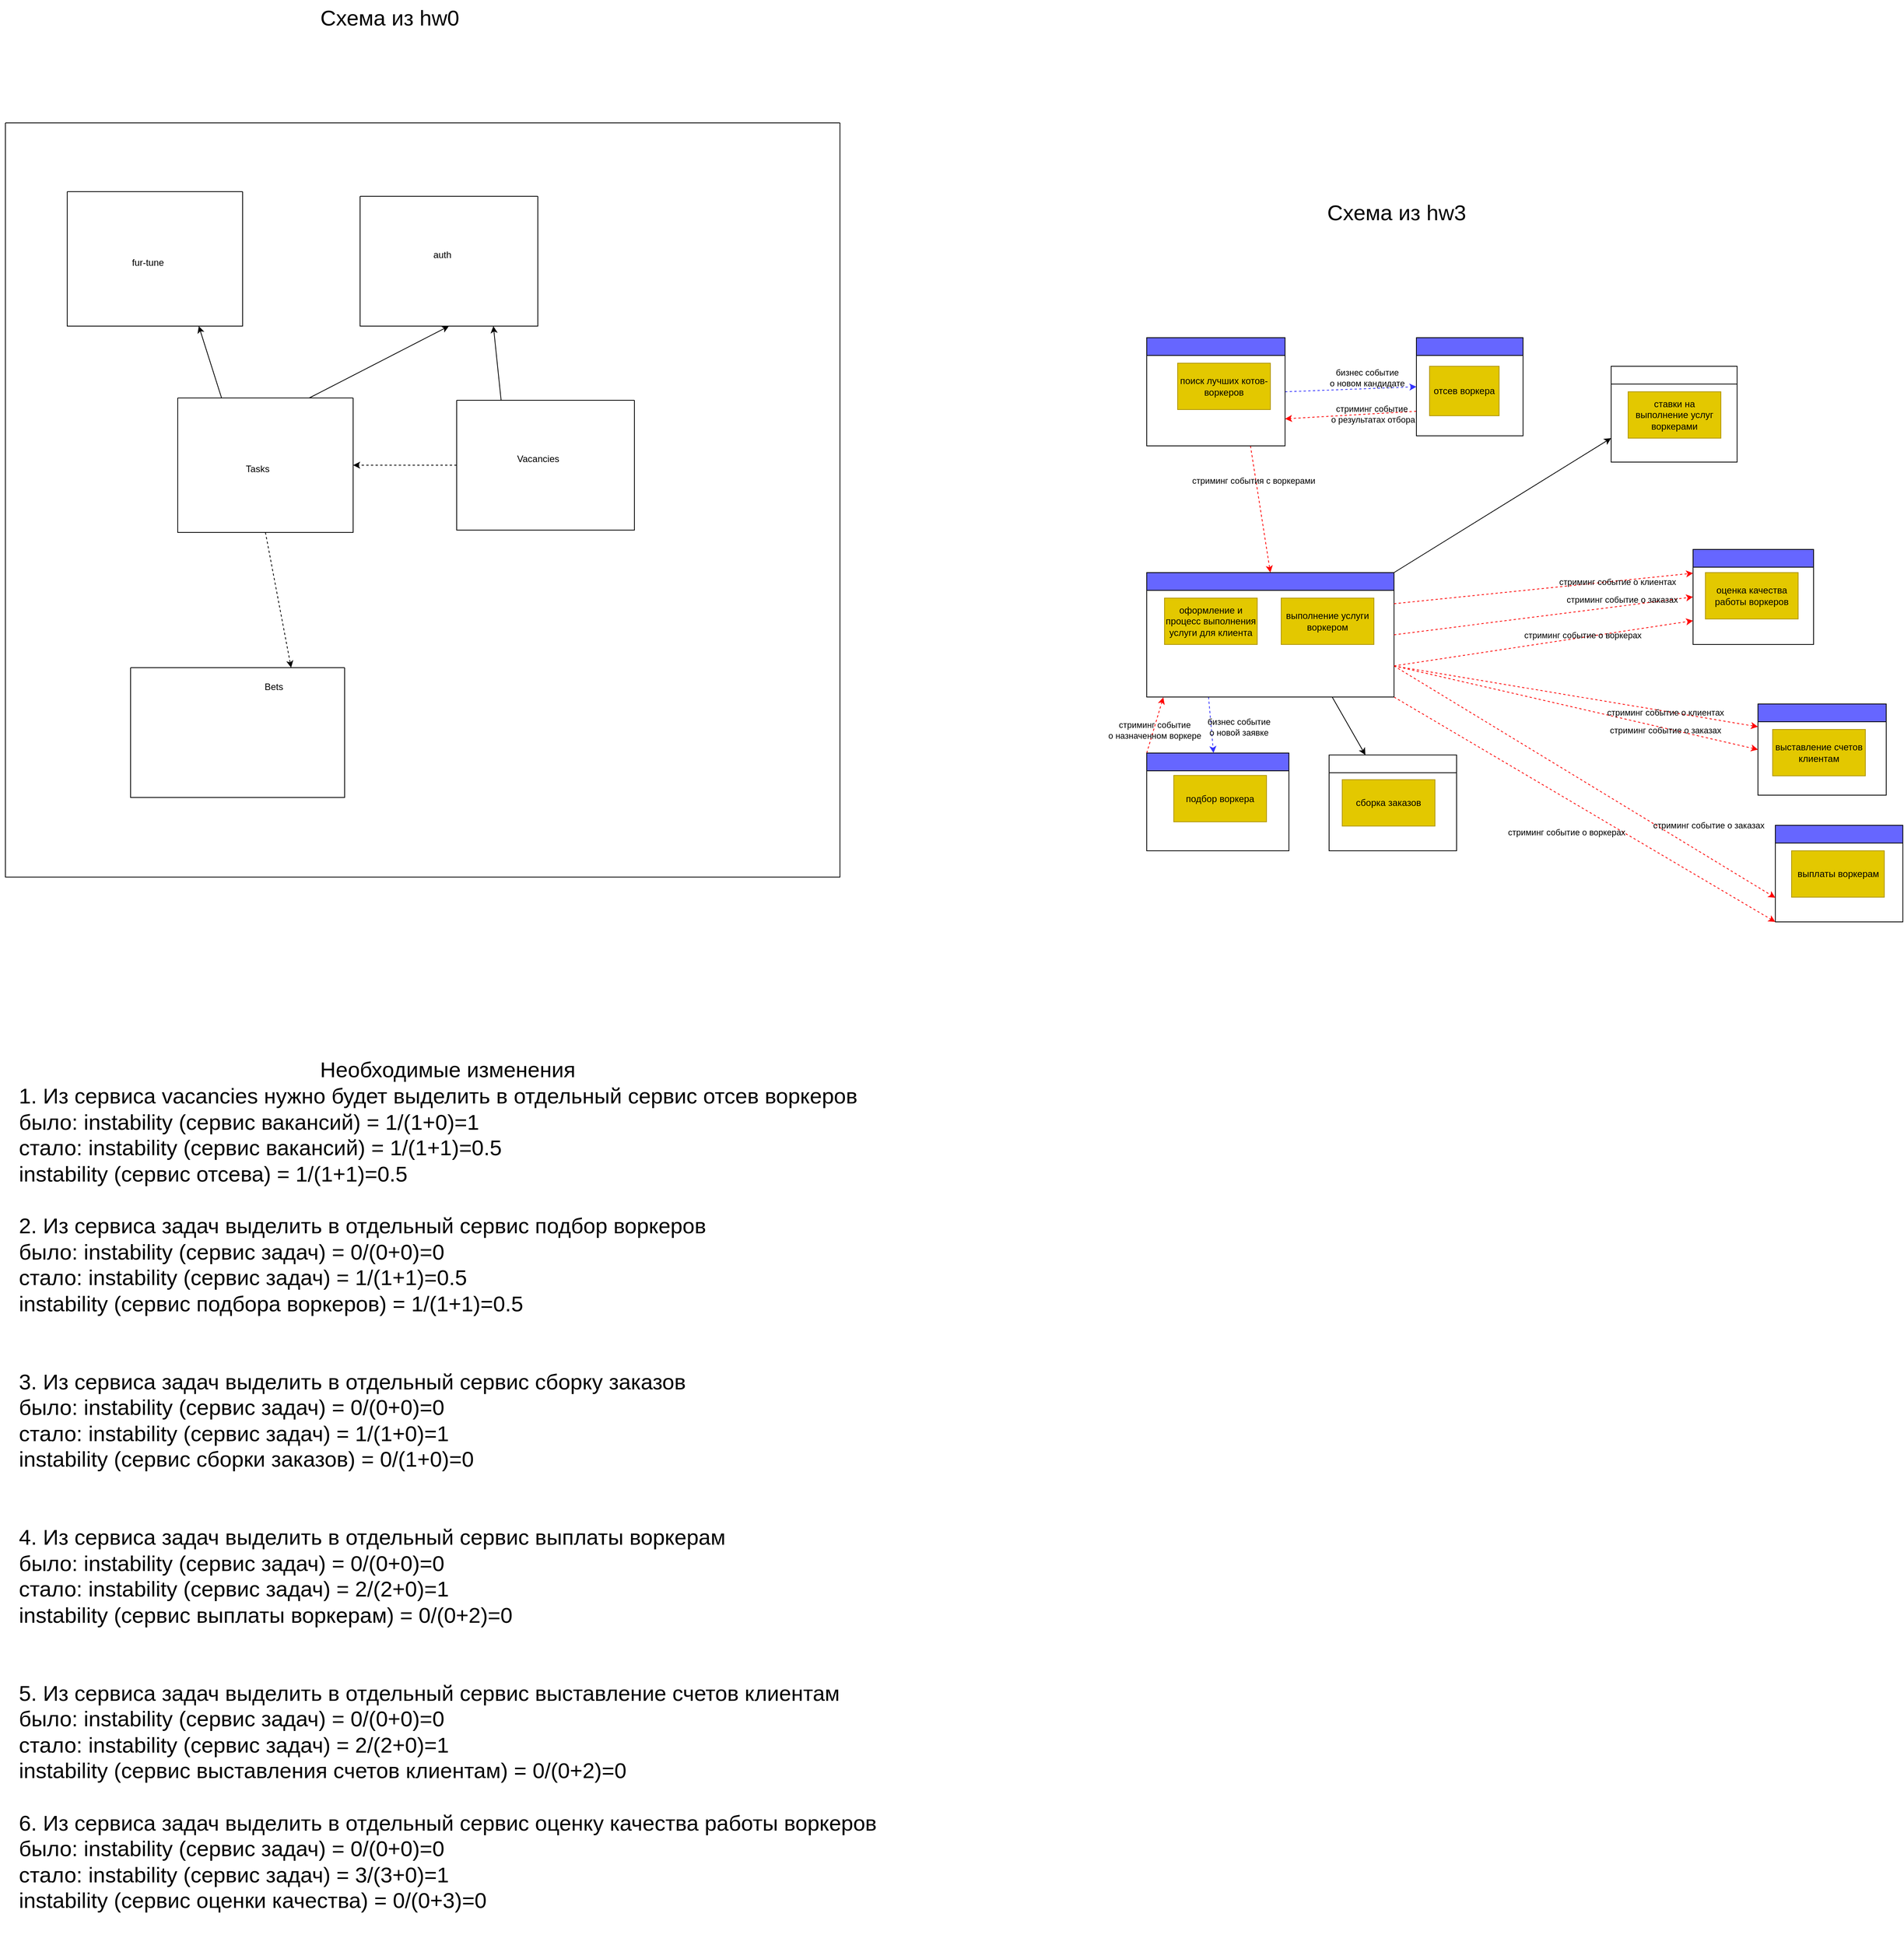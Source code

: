 <mxfile>
    <diagram id="jMDsNXws-JcLPn4I8f3B" name="Page-1">
        <mxGraphModel dx="3640" dy="1118" grid="0" gridSize="10" guides="1" tooltips="1" connect="1" arrows="1" fold="1" page="0" pageScale="1" pageWidth="827" pageHeight="1169" math="0" shadow="0">
            <root>
                <mxCell id="0"/>
                <mxCell id="1" parent="0"/>
                <mxCell id="31" value="" style="swimlane;whiteSpace=wrap;html=1;fontColor=#000000;fillColor=#6666FF;" vertex="1" parent="1">
                    <mxGeometry x="2919" y="1451" width="166" height="118" as="geometry"/>
                </mxCell>
                <mxCell id="32" value="выставление счетов клиентам" style="rounded=0;whiteSpace=wrap;html=1;fillColor=#e3c800;fontColor=#000000;strokeColor=#B09500;" vertex="1" parent="31">
                    <mxGeometry x="19" y="33" width="120" height="60" as="geometry"/>
                </mxCell>
                <mxCell id="33" value="" style="swimlane;whiteSpace=wrap;html=1;fontColor=#000000;fillColor=#6666FF;" vertex="1" parent="1">
                    <mxGeometry x="2941.5" y="1608" width="165" height="125" as="geometry"/>
                </mxCell>
                <mxCell id="34" value="выплаты воркерам" style="rounded=0;whiteSpace=wrap;html=1;fillColor=#e3c800;fontColor=#000000;strokeColor=#B09500;" vertex="1" parent="33">
                    <mxGeometry x="21" y="33" width="120" height="60" as="geometry"/>
                </mxCell>
                <mxCell id="35" value="" style="swimlane;whiteSpace=wrap;html=1;fontColor=#000000;fillColor=#FFFFFF;" vertex="1" parent="1">
                    <mxGeometry x="2729" y="1014" width="163" height="124" as="geometry"/>
                </mxCell>
                <mxCell id="36" value="ставки на выполнение услуг воркерами" style="rounded=0;whiteSpace=wrap;html=1;fillColor=#e3c800;fontColor=#000000;strokeColor=#B09500;" vertex="1" parent="35">
                    <mxGeometry x="22" y="33" width="120" height="60" as="geometry"/>
                </mxCell>
                <mxCell id="37" style="edgeStyle=none;html=1;exitX=0;exitY=0.75;exitDx=0;exitDy=0;entryX=1;entryY=0.75;entryDx=0;entryDy=0;dashed=1;strokeColor=#FF0000;fontSize=11;fontColor=#000000;" edge="1" parent="1" source="39" target="49">
                    <mxGeometry relative="1" as="geometry"/>
                </mxCell>
                <mxCell id="38" value="стриминг событие&lt;br&gt;&amp;nbsp;о результатах отбора" style="edgeLabel;html=1;align=center;verticalAlign=middle;resizable=0;points=[];fontSize=11;fontColor=#000000;labelBackgroundColor=none;" vertex="1" connectable="0" parent="37">
                    <mxGeometry x="-0.317" relative="1" as="geometry">
                        <mxPoint as="offset"/>
                    </mxGeometry>
                </mxCell>
                <mxCell id="39" value="" style="swimlane;whiteSpace=wrap;html=1;fontColor=#000000;fillColor=#6666FF;" vertex="1" parent="1">
                    <mxGeometry x="2477" y="977" width="138" height="127" as="geometry"/>
                </mxCell>
                <mxCell id="40" value="отсев воркера" style="rounded=0;whiteSpace=wrap;html=1;fillColor=#e3c800;fontColor=#000000;strokeColor=#B09500;" vertex="1" parent="39">
                    <mxGeometry x="17" y="37" width="90" height="64" as="geometry"/>
                </mxCell>
                <mxCell id="41" style="edgeStyle=none;html=1;exitX=0;exitY=0;exitDx=0;exitDy=0;dashed=1;strokeColor=#FF0000;fontSize=11;fontColor=#000000;" edge="1" parent="1" source="43">
                    <mxGeometry relative="1" as="geometry">
                        <mxPoint x="2149.474" y="1442.316" as="targetPoint"/>
                    </mxGeometry>
                </mxCell>
                <mxCell id="42" value="стриминг событие &lt;br&gt;о назначенном воркере" style="edgeLabel;html=1;align=center;verticalAlign=middle;resizable=0;points=[];fontSize=11;fontColor=#000000;labelBackgroundColor=none;" vertex="1" connectable="0" parent="41">
                    <mxGeometry x="-0.159" y="-1" relative="1" as="geometry">
                        <mxPoint as="offset"/>
                    </mxGeometry>
                </mxCell>
                <mxCell id="43" value="" style="swimlane;whiteSpace=wrap;html=1;fontColor=#000000;fillColor=#6666FF;" vertex="1" parent="1">
                    <mxGeometry x="2128" y="1514.5" width="184" height="126.5" as="geometry"/>
                </mxCell>
                <mxCell id="44" value="подбор воркера" style="rounded=0;whiteSpace=wrap;html=1;fillColor=#e3c800;fontColor=#000000;strokeColor=#B09500;" vertex="1" parent="43">
                    <mxGeometry x="35" y="29" width="120" height="60" as="geometry"/>
                </mxCell>
                <mxCell id="45" style="edgeStyle=none;html=1;exitX=1;exitY=0.5;exitDx=0;exitDy=0;entryX=0;entryY=0.5;entryDx=0;entryDy=0;strokeColor=#3333FF;fontSize=11;fontColor=#000000;dashed=1;" edge="1" parent="1" source="49" target="39">
                    <mxGeometry relative="1" as="geometry"/>
                </mxCell>
                <mxCell id="46" value="бизнес событие &lt;br&gt;о новом кандидате" style="edgeLabel;html=1;align=center;verticalAlign=middle;resizable=0;points=[];fontSize=11;fontColor=#000000;labelBackgroundColor=none;" vertex="1" connectable="0" parent="45">
                    <mxGeometry x="0.387" relative="1" as="geometry">
                        <mxPoint x="-12" y="-14" as="offset"/>
                    </mxGeometry>
                </mxCell>
                <mxCell id="47" style="edgeStyle=none;html=1;exitX=0.75;exitY=1;exitDx=0;exitDy=0;entryX=0.5;entryY=0;entryDx=0;entryDy=0;dashed=1;strokeColor=#FF0000;fontSize=11;fontColor=#000000;" edge="1" parent="1" source="49" target="68">
                    <mxGeometry relative="1" as="geometry"/>
                </mxCell>
                <mxCell id="48" value="стриминг события с воркерами" style="edgeLabel;html=1;align=center;verticalAlign=middle;resizable=0;points=[];fontSize=11;fontColor=#000000;labelBackgroundColor=none;" vertex="1" connectable="0" parent="47">
                    <mxGeometry x="-0.466" y="-3" relative="1" as="geometry">
                        <mxPoint as="offset"/>
                    </mxGeometry>
                </mxCell>
                <mxCell id="49" value="" style="swimlane;whiteSpace=wrap;html=1;fontColor=#000000;fillColor=#6666FF;" vertex="1" parent="1">
                    <mxGeometry x="2128" y="977" width="179" height="140" as="geometry"/>
                </mxCell>
                <mxCell id="50" value="поиск лучших котов-воркеров" style="rounded=0;whiteSpace=wrap;html=1;fillColor=#e3c800;fontColor=#000000;strokeColor=#B09500;" vertex="1" parent="49">
                    <mxGeometry x="40" y="33" width="120" height="60" as="geometry"/>
                </mxCell>
                <mxCell id="51" value="" style="swimlane;whiteSpace=wrap;html=1;fontColor=#000000;fillColor=#FFFFFF;" vertex="1" parent="1">
                    <mxGeometry x="2364" y="1517" width="165" height="124" as="geometry"/>
                </mxCell>
                <mxCell id="52" value="сборка заказов" style="rounded=0;whiteSpace=wrap;html=1;fillColor=#e3c800;fontColor=#000000;strokeColor=#B09500;" vertex="1" parent="51">
                    <mxGeometry x="17" y="32" width="120" height="60" as="geometry"/>
                </mxCell>
                <mxCell id="53" value="" style="swimlane;whiteSpace=wrap;html=1;fontColor=#000000;fillColor=#6666FF;" vertex="1" parent="1">
                    <mxGeometry x="2835" y="1251" width="156" height="123" as="geometry"/>
                </mxCell>
                <mxCell id="54" value="оценка качества работы воркеров" style="rounded=0;whiteSpace=wrap;html=1;fillColor=#e3c800;fontColor=#000000;strokeColor=#B09500;" vertex="1" parent="53">
                    <mxGeometry x="16" y="30" width="120" height="60" as="geometry"/>
                </mxCell>
                <mxCell id="55" style="edgeStyle=none;html=1;exitX=1;exitY=0.75;exitDx=0;exitDy=0;entryX=0;entryY=0.75;entryDx=0;entryDy=0;fontSize=11;fontColor=#000000;strokeColor=#FF0000;dashed=1;" edge="1" parent="1" source="68" target="33">
                    <mxGeometry relative="1" as="geometry"/>
                </mxCell>
                <mxCell id="56" value="стриминг событие о заказах" style="edgeLabel;html=1;align=center;verticalAlign=middle;resizable=0;points=[];fontSize=11;fontColor=#000000;labelBackgroundColor=none;" vertex="1" connectable="0" parent="55">
                    <mxGeometry x="0.61" y="-4" relative="1" as="geometry">
                        <mxPoint x="11" y="-39" as="offset"/>
                    </mxGeometry>
                </mxCell>
                <mxCell id="57" style="edgeStyle=none;html=1;exitX=1;exitY=0.75;exitDx=0;exitDy=0;entryX=0;entryY=0.5;entryDx=0;entryDy=0;dashed=1;strokeColor=#FF0000;fontSize=11;fontColor=#000000;" edge="1" parent="1" source="68" target="31">
                    <mxGeometry relative="1" as="geometry"/>
                </mxCell>
                <mxCell id="58" value="&lt;span style=&quot;color: rgba(0, 0, 0, 0); font-family: monospace; font-size: 0px; text-align: start;&quot;&gt;%3CmxGraphModel%3E%3Croot%3E%3CmxCell%20id%3D%220%22%2F%3E%3CmxCell%20id%3D%221%22%20parent%3D%220%22%2F%3E%3CmxCell%20id%3D%222%22%20value%3D%22%D1%81%D1%82%D1%80%D0%B8%D0%BC%D0%B8%D0%BD%D0%B3%20%D1%81%D0%BE%D0%B1%D1%8B%D1%82%D0%B8%D0%B5%20%D0%BE%20%D0%B7%D0%B0%D0%BA%D0%B0%D0%B7%D0%B0%D1%85%22%20style%3D%22edgeLabel%3Bhtml%3D1%3Balign%3Dcenter%3BverticalAlign%3Dmiddle%3Bresizable%3D0%3Bpoints%3D%5B%5D%3BfontSize%3D11%3BfontColor%3D%23000000%3BlabelBackgroundColor%3Dnone%3B%22%20vertex%3D%221%22%20connectable%3D%220%22%20parent%3D%221%22%3E%3CmxGeometry%20x%3D%22722.434%22%20y%3D%223339.975%22%20as%3D%22geometry%22%2F%3E%3C%2FmxCell%3E%3C%2Froot%3E%3C%2FmxGraphModel%3E&lt;/span&gt;" style="edgeLabel;html=1;align=center;verticalAlign=middle;resizable=0;points=[];fontSize=11;fontColor=#000000;" vertex="1" connectable="0" parent="57">
                    <mxGeometry x="0.707" y="2" relative="1" as="geometry">
                        <mxPoint as="offset"/>
                    </mxGeometry>
                </mxCell>
                <mxCell id="59" value="стриминг событие о заказах" style="edgeLabel;html=1;align=center;verticalAlign=middle;resizable=0;points=[];fontSize=11;fontColor=#000000;labelBackgroundColor=none;" vertex="1" connectable="0" parent="57">
                    <mxGeometry x="0.726" y="1" relative="1" as="geometry">
                        <mxPoint x="-56" y="-9" as="offset"/>
                    </mxGeometry>
                </mxCell>
                <mxCell id="60" style="edgeStyle=none;html=1;exitX=1;exitY=0.75;exitDx=0;exitDy=0;entryX=0;entryY=0.25;entryDx=0;entryDy=0;dashed=1;strokeColor=#FF0000;fontSize=11;fontColor=#000000;" edge="1" parent="1" source="68" target="31">
                    <mxGeometry relative="1" as="geometry"/>
                </mxCell>
                <mxCell id="61" value="стриминг событие о клиентах" style="edgeLabel;html=1;align=center;verticalAlign=middle;resizable=0;points=[];fontSize=11;fontColor=#000000;labelBackgroundColor=none;" vertex="1" connectable="0" parent="60">
                    <mxGeometry x="0.492" y="-1" relative="1" as="geometry">
                        <mxPoint as="offset"/>
                    </mxGeometry>
                </mxCell>
                <mxCell id="62" style="edgeStyle=none;html=1;exitX=1;exitY=1;exitDx=0;exitDy=0;entryX=0;entryY=1;entryDx=0;entryDy=0;dashed=1;strokeColor=#FF0000;fontSize=11;fontColor=#000000;" edge="1" parent="1" source="68" target="33">
                    <mxGeometry relative="1" as="geometry"/>
                </mxCell>
                <mxCell id="63" value="стриминг событие о воркерах" style="edgeLabel;html=1;align=center;verticalAlign=middle;resizable=0;points=[];fontSize=11;fontColor=#000000;labelBackgroundColor=none;" vertex="1" connectable="0" parent="62">
                    <mxGeometry x="-0.109" y="1" relative="1" as="geometry">
                        <mxPoint x="3" y="46" as="offset"/>
                    </mxGeometry>
                </mxCell>
                <mxCell id="64" style="edgeStyle=none;html=1;exitX=1;exitY=0;exitDx=0;exitDy=0;entryX=0;entryY=0.75;entryDx=0;entryDy=0;strokeColor=#000000;fontSize=11;fontColor=#000000;" edge="1" parent="1" source="68" target="35">
                    <mxGeometry relative="1" as="geometry"/>
                </mxCell>
                <mxCell id="65" style="edgeStyle=none;html=1;exitX=0.75;exitY=1;exitDx=0;exitDy=0;strokeColor=#000000;fontSize=11;fontColor=#000000;" edge="1" parent="1" source="68" target="51">
                    <mxGeometry relative="1" as="geometry"/>
                </mxCell>
                <mxCell id="66" style="edgeStyle=none;html=1;exitX=0.25;exitY=1;exitDx=0;exitDy=0;strokeColor=#3333FF;fontSize=11;fontColor=#000000;dashed=1;" edge="1" parent="1" source="68" target="43">
                    <mxGeometry relative="1" as="geometry"/>
                </mxCell>
                <mxCell id="67" value="бизнес событие &lt;br&gt;о новой заявке" style="edgeLabel;html=1;align=center;verticalAlign=middle;resizable=0;points=[];fontSize=11;fontColor=#000000;labelBackgroundColor=none;" vertex="1" connectable="0" parent="66">
                    <mxGeometry x="0.432" relative="1" as="geometry">
                        <mxPoint x="34" y="-13" as="offset"/>
                    </mxGeometry>
                </mxCell>
                <mxCell id="68" value="" style="swimlane;whiteSpace=wrap;html=1;fontColor=#000000;fillColor=#6666FF;" vertex="1" parent="1">
                    <mxGeometry x="2128" y="1281" width="320" height="161" as="geometry"/>
                </mxCell>
                <mxCell id="69" value="оформление и процесс выполнения услуги для клиента" style="rounded=0;whiteSpace=wrap;html=1;fillColor=#e3c800;fontColor=#000000;strokeColor=#B09500;" vertex="1" parent="68">
                    <mxGeometry x="23" y="33" width="120" height="60" as="geometry"/>
                </mxCell>
                <mxCell id="70" value="выполнение услуги воркером" style="rounded=0;whiteSpace=wrap;html=1;fillColor=#e3c800;fontColor=#000000;strokeColor=#B09500;" vertex="1" parent="68">
                    <mxGeometry x="174" y="33" width="120" height="60" as="geometry"/>
                </mxCell>
                <mxCell id="71" style="edgeStyle=none;html=1;exitX=1;exitY=0.75;exitDx=0;exitDy=0;entryX=0;entryY=0.75;entryDx=0;entryDy=0;dashed=1;strokeColor=#FF0000;fontSize=11;fontColor=#000000;" edge="1" parent="1" source="68" target="53">
                    <mxGeometry relative="1" as="geometry">
                        <mxPoint x="2403" y="1147" as="sourcePoint"/>
                        <mxPoint x="2896.5" y="1438" as="targetPoint"/>
                    </mxGeometry>
                </mxCell>
                <mxCell id="72" value="стриминг событие о воркерах" style="edgeLabel;html=1;align=center;verticalAlign=middle;resizable=0;points=[];fontSize=11;fontColor=#000000;labelBackgroundColor=none;" vertex="1" connectable="0" parent="71">
                    <mxGeometry x="-0.109" y="1" relative="1" as="geometry">
                        <mxPoint x="71" y="-13" as="offset"/>
                    </mxGeometry>
                </mxCell>
                <mxCell id="73" style="edgeStyle=none;html=1;exitX=1;exitY=0.5;exitDx=0;exitDy=0;entryX=0;entryY=0.5;entryDx=0;entryDy=0;fontSize=11;fontColor=#000000;strokeColor=#FF0000;dashed=1;" edge="1" parent="1" source="68" target="53">
                    <mxGeometry relative="1" as="geometry">
                        <mxPoint x="2178" y="1066.0" as="sourcePoint"/>
                        <mxPoint x="2671.5" y="1366" as="targetPoint"/>
                    </mxGeometry>
                </mxCell>
                <mxCell id="74" value="стриминг событие о заказах" style="edgeLabel;html=1;align=center;verticalAlign=middle;resizable=0;points=[];fontSize=11;fontColor=#000000;labelBackgroundColor=none;" vertex="1" connectable="0" parent="73">
                    <mxGeometry x="0.61" y="-4" relative="1" as="geometry">
                        <mxPoint x="-17" y="-10" as="offset"/>
                    </mxGeometry>
                </mxCell>
                <mxCell id="75" style="edgeStyle=none;html=1;exitX=1;exitY=0.25;exitDx=0;exitDy=0;entryX=0;entryY=0.25;entryDx=0;entryDy=0;dashed=1;strokeColor=#FF0000;fontSize=11;fontColor=#000000;" edge="1" parent="1" source="68" target="53">
                    <mxGeometry relative="1" as="geometry">
                        <mxPoint x="2426" y="1150.0" as="sourcePoint"/>
                        <mxPoint x="2897" y="1228.75" as="targetPoint"/>
                    </mxGeometry>
                </mxCell>
                <mxCell id="76" value="стриминг событие о клиентах" style="edgeLabel;html=1;align=center;verticalAlign=middle;resizable=0;points=[];fontSize=11;fontColor=#000000;labelBackgroundColor=none;" vertex="1" connectable="0" parent="75">
                    <mxGeometry x="0.492" y="-1" relative="1" as="geometry">
                        <mxPoint as="offset"/>
                    </mxGeometry>
                </mxCell>
                <mxCell id="77" value="&lt;font style=&quot;font-size: 28px;&quot;&gt;Схема из hw0&lt;/font&gt;" style="text;html=1;align=center;verticalAlign=middle;resizable=0;points=[];autosize=1;strokeColor=none;fillColor=none;" vertex="1" parent="1">
                    <mxGeometry x="1048" y="540" width="199" height="46" as="geometry"/>
                </mxCell>
                <mxCell id="78" value="&lt;font style=&quot;font-size: 28px;&quot;&gt;Схема из hw3&lt;/font&gt;" style="text;html=1;align=center;verticalAlign=middle;resizable=0;points=[];autosize=1;strokeColor=none;fillColor=none;" vertex="1" parent="1">
                    <mxGeometry x="2351" y="792" width="199" height="46" as="geometry"/>
                </mxCell>
                <mxCell id="79" value="Необходимые изменения&lt;br&gt;&lt;div style=&quot;text-align: left;&quot;&gt;&lt;span style=&quot;background-color: initial;&quot;&gt;1. Из сервиса vacancies нужно будет выделить в отдельный сервис отсев воркеров&lt;/span&gt;&lt;/div&gt;&lt;div style=&quot;text-align: left;&quot;&gt;&lt;span style=&quot;background-color: initial;&quot;&gt;было: instability (сервис вакансий) = 1/(1+0)=1&lt;/span&gt;&lt;/div&gt;&lt;span style=&quot;background-color: initial;&quot;&gt;&lt;div style=&quot;text-align: left;&quot;&gt;&lt;span style=&quot;background-color: initial;&quot;&gt;стало: instability (сервис вакансий) = 1/(1+1)=0.5&lt;/span&gt;&lt;/div&gt;&lt;div style=&quot;text-align: left;&quot;&gt;&lt;span style=&quot;background-color: initial;&quot;&gt;instability (сервис отсева) = 1/(1+1)=0.5&lt;/span&gt;&lt;/div&gt;&lt;/span&gt;&lt;span style=&quot;background-color: initial;&quot;&gt;&lt;div style=&quot;text-align: left;&quot;&gt;&lt;span style=&quot;background-color: initial;&quot;&gt;&lt;br&gt;&lt;/span&gt;&lt;/div&gt;&lt;div style=&quot;text-align: left;&quot;&gt;&lt;span style=&quot;background-color: initial;&quot;&gt;2. Из сервиса задач выделить в отдельный сервис подбор воркеров&lt;/span&gt;&lt;/div&gt;&lt;div style=&quot;text-align: left;&quot;&gt;&lt;div style=&quot;border-color: var(--border-color);&quot;&gt;&lt;span style=&quot;border-color: var(--border-color); background-color: initial;&quot;&gt;было: instability (сервис задач) = 0/(0+0)=0&lt;/span&gt;&lt;/div&gt;&lt;span style=&quot;border-color: var(--border-color); text-align: center; background-color: initial;&quot;&gt;&lt;div style=&quot;border-color: var(--border-color); text-align: left;&quot;&gt;&lt;span style=&quot;border-color: var(--border-color); background-color: initial;&quot;&gt;стало: instability (сервис задач) = 1/(1+1)=0.5&lt;/span&gt;&lt;/div&gt;&lt;div style=&quot;border-color: var(--border-color); text-align: left;&quot;&gt;&lt;span style=&quot;border-color: var(--border-color); background-color: initial;&quot;&gt;instability (сервис подбора воркеров) = 1/(1+1)=0.5&lt;/span&gt;&lt;/div&gt;&lt;div&gt;&lt;span style=&quot;border-color: var(--border-color); background-color: initial;&quot;&gt;&lt;br&gt;&lt;/span&gt;&lt;/div&gt;&lt;/span&gt;&lt;span style=&quot;border-color: var(--border-color); text-align: center; background-color: initial;&quot;&gt;&lt;/span&gt;&lt;/div&gt;&lt;div style=&quot;text-align: left;&quot;&gt;&lt;span style=&quot;background-color: initial;&quot;&gt;&amp;nbsp;&lt;/span&gt;&lt;/div&gt;&lt;/span&gt;&lt;span style=&quot;background-color: initial;&quot;&gt;&lt;div style=&quot;text-align: left;&quot;&gt;&lt;span style=&quot;background-color: initial;&quot;&gt;3. Из сервиса задач выделить в отдельный сервис сборку заказов&lt;/span&gt;&lt;/div&gt;&lt;div style=&quot;text-align: left;&quot;&gt;&lt;div style=&quot;border-color: var(--border-color);&quot;&gt;&lt;span style=&quot;border-color: var(--border-color); background-color: initial;&quot;&gt;было: instability (сервис задач) =&amp;nbsp;&lt;/span&gt;&lt;span style=&quot;background-color: initial;&quot;&gt;0/(0+0)=0&lt;/span&gt;&lt;/div&gt;&lt;span style=&quot;border-color: var(--border-color); text-align: center; background-color: initial;&quot;&gt;&lt;div style=&quot;border-color: var(--border-color); text-align: left;&quot;&gt;&lt;span style=&quot;border-color: var(--border-color); background-color: initial;&quot;&gt;стало: instability (сервис задач) = 1/(1+0)=1&lt;/span&gt;&lt;/div&gt;&lt;div style=&quot;border-color: var(--border-color); text-align: left;&quot;&gt;&lt;span style=&quot;border-color: var(--border-color); background-color: initial;&quot;&gt;instability (сервис сборки заказов) = 0/(1+0)=0&lt;/span&gt;&lt;/div&gt;&lt;div&gt;&lt;span style=&quot;border-color: var(--border-color); background-color: initial;&quot;&gt;&lt;br&gt;&lt;/span&gt;&lt;/div&gt;&lt;/span&gt;&lt;span style=&quot;border-color: var(--border-color); text-align: center; background-color: initial;&quot;&gt;&lt;/span&gt;&lt;/div&gt;&lt;div style=&quot;text-align: left;&quot;&gt;&lt;span style=&quot;background-color: initial;&quot;&gt;&lt;br&gt;&lt;/span&gt;&lt;/div&gt;&lt;/span&gt;&lt;span style=&quot;background-color: initial;&quot;&gt;&lt;div style=&quot;text-align: left;&quot;&gt;&lt;span style=&quot;background-color: initial;&quot;&gt;4. Из сервиса задач выделить в отдельный сервис выплаты воркерам&lt;/span&gt;&lt;/div&gt;&lt;div style=&quot;text-align: left;&quot;&gt;&lt;div style=&quot;border-color: var(--border-color);&quot;&gt;&lt;span style=&quot;border-color: var(--border-color); background-color: initial;&quot;&gt;было: instability (сервис задач) =&amp;nbsp;&lt;/span&gt;&lt;span style=&quot;background-color: initial;&quot;&gt;0/(0+0)=0&lt;/span&gt;&lt;/div&gt;&lt;span style=&quot;border-color: var(--border-color); text-align: center; background-color: initial;&quot;&gt;&lt;div style=&quot;border-color: var(--border-color); text-align: left;&quot;&gt;&lt;span style=&quot;border-color: var(--border-color); background-color: initial;&quot;&gt;стало: instability (сервис задач) = 2/(2+0)=1&lt;/span&gt;&lt;/div&gt;&lt;div style=&quot;border-color: var(--border-color); text-align: left;&quot;&gt;&lt;span style=&quot;border-color: var(--border-color); background-color: initial;&quot;&gt;instability (сервис выплаты воркерам) = 0/(0+2)=0&lt;/span&gt;&lt;/div&gt;&lt;div&gt;&lt;span style=&quot;border-color: var(--border-color); background-color: initial;&quot;&gt;&lt;br&gt;&lt;/span&gt;&lt;/div&gt;&lt;/span&gt;&lt;span style=&quot;border-color: var(--border-color); text-align: center; background-color: initial;&quot;&gt;&lt;/span&gt;&lt;/div&gt;&lt;div style=&quot;text-align: left;&quot;&gt;&lt;span style=&quot;background-color: initial;&quot;&gt;&lt;br&gt;&lt;/span&gt;&lt;/div&gt;&lt;/span&gt;&lt;span style=&quot;background-color: initial;&quot;&gt;&lt;div style=&quot;text-align: left;&quot;&gt;&lt;span style=&quot;background-color: initial;&quot;&gt;5. Из сервиса задач выделить в отдельный сервис выставление счетов клиентам&lt;/span&gt;&lt;/div&gt;&lt;div style=&quot;text-align: left;&quot;&gt;&lt;div style=&quot;border-color: var(--border-color);&quot;&gt;&lt;span style=&quot;border-color: var(--border-color); background-color: initial;&quot;&gt;было: instability (сервис задач) =&amp;nbsp;&lt;/span&gt;&lt;span style=&quot;background-color: initial;&quot;&gt;0/(0+0)=0&lt;/span&gt;&lt;/div&gt;&lt;span style=&quot;border-color: var(--border-color); text-align: center; background-color: initial;&quot;&gt;&lt;div style=&quot;border-color: var(--border-color); text-align: left;&quot;&gt;&lt;span style=&quot;border-color: var(--border-color); background-color: initial;&quot;&gt;стало: instability (сервис задач) =&amp;nbsp;&lt;/span&gt;&lt;span style=&quot;background-color: initial;&quot;&gt;2/(2+0)=1&lt;/span&gt;&lt;/div&gt;&lt;div style=&quot;border-color: var(--border-color); text-align: left;&quot;&gt;&lt;span style=&quot;border-color: var(--border-color); background-color: initial;&quot;&gt;instability (сервис выставления счетов клиентам) =&amp;nbsp;&lt;/span&gt;&lt;span style=&quot;background-color: initial;&quot;&gt;0/(0+2)=0&lt;/span&gt;&lt;/div&gt;&lt;/span&gt;&lt;span style=&quot;border-color: var(--border-color); text-align: center; background-color: initial;&quot;&gt;&lt;/span&gt;&lt;/div&gt;&lt;div style=&quot;text-align: left;&quot;&gt;&lt;span style=&quot;background-color: initial;&quot;&gt;&lt;br&gt;&lt;/span&gt;&lt;/div&gt;&lt;/span&gt;&lt;span style=&quot;background-color: initial;&quot;&gt;&lt;div style=&quot;text-align: left;&quot;&gt;&lt;span style=&quot;background-color: initial;&quot;&gt;6. Из сервиса задач выделить в отдельный сервис оценку качества работы воркеров&lt;/span&gt;&lt;/div&gt;&lt;div style=&quot;text-align: left;&quot;&gt;&lt;div style=&quot;border-color: var(--border-color);&quot;&gt;&lt;span style=&quot;border-color: var(--border-color); background-color: initial;&quot;&gt;было: instability (сервис задач) =&amp;nbsp;&lt;/span&gt;&lt;span style=&quot;background-color: initial;&quot;&gt;0/(0+0)=0&lt;/span&gt;&lt;/div&gt;&lt;span style=&quot;border-color: var(--border-color); text-align: center; background-color: initial;&quot;&gt;&lt;div style=&quot;border-color: var(--border-color); text-align: left;&quot;&gt;&lt;span style=&quot;border-color: var(--border-color); background-color: initial;&quot;&gt;стало: instability (сервис задач) = 3/(3+0)=1&lt;/span&gt;&lt;/div&gt;&lt;div style=&quot;border-color: var(--border-color); text-align: left;&quot;&gt;&lt;span style=&quot;border-color: var(--border-color); background-color: initial;&quot;&gt;instability (сервис оценки качества) = 0/(0+3)=0&lt;/span&gt;&lt;/div&gt;&lt;div&gt;&lt;span style=&quot;border-color: var(--border-color); background-color: initial;&quot;&gt;&lt;br&gt;&lt;/span&gt;&lt;/div&gt;&lt;/span&gt;&lt;span style=&quot;border-color: var(--border-color); text-align: center; background-color: initial;&quot;&gt;&lt;/span&gt;&lt;/div&gt;&lt;/span&gt;" style="text;html=1;align=center;verticalAlign=middle;resizable=0;points=[];autosize=1;strokeColor=none;fillColor=none;fontSize=28;" vertex="1" parent="1">
                    <mxGeometry x="644" y="1902" width="1157" height="1154" as="geometry"/>
                </mxCell>
                <mxCell id="2" value="" style="swimlane;startSize=0;" vertex="1" parent="1">
                    <mxGeometry x="651" y="699" width="1080" height="976" as="geometry"/>
                </mxCell>
                <mxCell id="83" style="edgeStyle=none;html=1;exitX=0.25;exitY=0;exitDx=0;exitDy=0;entryX=0.75;entryY=1;entryDx=0;entryDy=0;fontSize=28;" edge="1" parent="2" source="8" target="81">
                    <mxGeometry relative="1" as="geometry"/>
                </mxCell>
                <mxCell id="84" style="edgeStyle=none;html=1;exitX=0.5;exitY=1;exitDx=0;exitDy=0;entryX=0.75;entryY=0;entryDx=0;entryDy=0;fontSize=28;dashed=1;" edge="1" parent="2" source="8" target="24">
                    <mxGeometry relative="1" as="geometry"/>
                </mxCell>
                <mxCell id="89" style="edgeStyle=none;html=1;exitX=0.75;exitY=0;exitDx=0;exitDy=0;entryX=0.5;entryY=1;entryDx=0;entryDy=0;fontSize=28;" edge="1" parent="2" source="8" target="86">
                    <mxGeometry relative="1" as="geometry"/>
                </mxCell>
                <mxCell id="8" value="" style="swimlane;startSize=0;" vertex="1" parent="2">
                    <mxGeometry x="223" y="356" width="227" height="174" as="geometry"/>
                </mxCell>
                <mxCell id="12" value="Tasks" style="text;html=1;align=center;verticalAlign=middle;resizable=0;points=[];autosize=1;strokeColor=none;fillColor=none;" vertex="1" parent="8">
                    <mxGeometry x="78" y="77" width="50" height="30" as="geometry"/>
                </mxCell>
                <mxCell id="80" style="edgeStyle=none;html=1;exitX=0;exitY=0.5;exitDx=0;exitDy=0;fontSize=28;dashed=1;" edge="1" parent="2" source="16" target="8">
                    <mxGeometry relative="1" as="geometry"/>
                </mxCell>
                <mxCell id="88" style="edgeStyle=none;html=1;exitX=0.25;exitY=0;exitDx=0;exitDy=0;entryX=0.75;entryY=1;entryDx=0;entryDy=0;fontSize=28;" edge="1" parent="2" source="16" target="86">
                    <mxGeometry relative="1" as="geometry"/>
                </mxCell>
                <mxCell id="16" value="" style="swimlane;startSize=0;" vertex="1" parent="2">
                    <mxGeometry x="584" y="359" width="230" height="168" as="geometry"/>
                </mxCell>
                <mxCell id="20" value="Vacancies" style="text;html=1;align=center;verticalAlign=middle;resizable=0;points=[];autosize=1;strokeColor=none;fillColor=none;" vertex="1" parent="16">
                    <mxGeometry x="65" y="61" width="80" height="30" as="geometry"/>
                </mxCell>
                <mxCell id="24" value="" style="swimlane;startSize=0;" vertex="1" parent="2">
                    <mxGeometry x="162" y="705" width="277" height="168" as="geometry"/>
                </mxCell>
                <mxCell id="28" value="Bets" style="text;html=1;align=center;verticalAlign=middle;resizable=0;points=[];autosize=1;strokeColor=none;fillColor=none;" vertex="1" parent="24">
                    <mxGeometry x="160" y="10" width="50" height="30" as="geometry"/>
                </mxCell>
                <mxCell id="81" value="" style="swimlane;startSize=0;" vertex="1" parent="2">
                    <mxGeometry x="80" y="89" width="227" height="174" as="geometry"/>
                </mxCell>
                <mxCell id="82" value="fur-tune" style="text;html=1;align=center;verticalAlign=middle;resizable=0;points=[];autosize=1;strokeColor=none;fillColor=none;" vertex="1" parent="81">
                    <mxGeometry x="74" y="79" width="59" height="26" as="geometry"/>
                </mxCell>
                <mxCell id="86" value="" style="swimlane;startSize=0;" vertex="1" parent="2">
                    <mxGeometry x="459" y="95" width="230" height="168" as="geometry"/>
                </mxCell>
                <mxCell id="87" value="auth" style="text;html=1;align=center;verticalAlign=middle;resizable=0;points=[];autosize=1;strokeColor=none;fillColor=none;" vertex="1" parent="86">
                    <mxGeometry x="85" y="63" width="41" height="26" as="geometry"/>
                </mxCell>
            </root>
        </mxGraphModel>
    </diagram>
</mxfile>